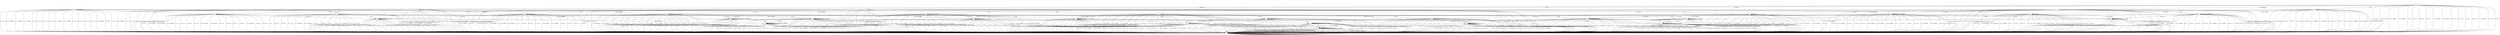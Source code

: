 digraph T4 {
0 [label="0"];
1 [label="1", shape=doublecircle];
2 [label="2"];
3 [label="3"];
4 [label="4"];
5 [label="5"];
6 [label="6"];
7 [label="7"];
8 [label="8"];
9 [label="9"];
10 [label="10"];
11 [label="11"];
12 [label="12"];
13 [label="13"];
14 [label="14"];
15 [label="15"];
16 [label="16"];
17 [label="17"];
18 [label="18"];
19 [label="19"];
20 [label="20"];
21 [label="21"];
22 [label="22"];
23 [label="23"];
24 [label="24"];
25 [label="25"];
26 [label="26"];
27 [label="27"];
28 [label="28"];
29 [label="29"];
30 [label="30"];
31 [label="31"];
32 [label="32"];
0 -> 0  [label="usr1_ni1_ne1"];
0 -> 0  [label="usr1_ai3_re3"];
0 -> 0  [label="usr3_ai3_VoidReply"];
0 -> 0  [label="usr2_ai2_VoidReply"];
0 -> 0  [label="ai1_ce2"];
0 -> 0  [label="usr1_ai3_VoidReply"];
0 -> 0  [label="ai1_ce1"];
0 -> 0  [label="ai1_ce4"];
0 -> 0  [label="usr1_ai2_re2"];
0 -> 0  [label="usr3_ai2_re2"];
0 -> 0  [label="usr3_ai3_re1"];
0 -> 0  [label="usr1_ni1_ne2"];
0 -> 0  [label="usr2_ai1_VoidReply"];
0 -> 0  [label="usr3_ai1_VoidReply"];
0 -> 0  [label="usr2_ai2_re1"];
0 -> 0  [label="usr1_ai2_VoidReply"];
0 -> 0  [label="usr1_ai3_re2"];
0 -> 0  [label="usr3_ai2_re1"];
0 -> 0  [label="usr3_ai3_re2"];
0 -> 0  [label="usr1_ai1_VoidReply"];
0 -> 0  [label="usr1_ai2_re1"];
0 -> 0  [label="usr2_ai2_re2"];
1 -> 0  [label="usr1_ni1_ne1"];
1 -> 1  [label="usr1_ai3_re3"];
1 -> 0  [label="usr3_ai3_VoidReply"];
1 -> 0  [label="usr2_ai2_VoidReply"];
1 -> 1  [label="ai1_ce2"];
1 -> 0  [label="usr1_ai3_VoidReply"];
1 -> 0  [label="ai1_ce1"];
1 -> 1  [label="ai1_ce4"];
1 -> 0  [label="usr1_ai2_re2"];
1 -> 1  [label="usr3_ai2_re2"];
1 -> 0  [label="usr3_ai3_re1"];
1 -> 0  [label="usr1_ni1_ne2"];
1 -> 0  [label="usr2_ai1_VoidReply"];
1 -> 0  [label="usr3_ai1_VoidReply"];
1 -> 0  [label="usr2_ai2_re1"];
1 -> 1  [label="usr1_ai2_VoidReply"];
1 -> 0  [label="usr1_ai3_re2"];
1 -> 0  [label="usr3_ai2_re1"];
1 -> 0  [label="usr3_ai3_re2"];
1 -> 0  [label="usr1_ai1_VoidReply"];
1 -> 0  [label="usr1_ai2_re1"];
1 -> 0  [label="usr2_ai2_re2"];
2 -> 0  [label="usr1_ni1_ne1"];
2 -> 1  [label="usr1_ai3_re3"];
2 -> 0  [label="usr3_ai3_VoidReply"];
2 -> 0  [label="usr2_ai2_VoidReply"];
2 -> 2  [label="ai1_ce2"];
2 -> 0  [label="usr1_ai3_VoidReply"];
2 -> 0  [label="ai1_ce1"];
2 -> 2  [label="ai1_ce4"];
2 -> 0  [label="usr1_ai2_re2"];
2 -> 2  [label="usr3_ai2_re2"];
2 -> 0  [label="usr3_ai3_re1"];
2 -> 0  [label="usr1_ni1_ne2"];
2 -> 0  [label="usr2_ai1_VoidReply"];
2 -> 0  [label="usr3_ai1_VoidReply"];
2 -> 0  [label="usr2_ai2_re1"];
2 -> 2  [label="usr1_ai2_VoidReply"];
2 -> 0  [label="usr1_ai3_re2"];
2 -> 0  [label="usr3_ai2_re1"];
2 -> 0  [label="usr3_ai3_re2"];
2 -> 0  [label="usr1_ai1_VoidReply"];
2 -> 0  [label="usr1_ai2_re1"];
2 -> 0  [label="usr2_ai2_re2"];
3 -> 0  [label="usr1_ni1_ne1"];
3 -> 3  [label="usr1_ai3_re3"];
3 -> 0  [label="usr3_ai3_VoidReply"];
3 -> 0  [label="usr2_ai2_VoidReply"];
3 -> 1  [label="ai1_ce2"];
3 -> 0  [label="usr1_ai3_VoidReply"];
3 -> 0  [label="ai1_ce1"];
3 -> 3  [label="ai1_ce4"];
3 -> 0  [label="usr1_ai2_re2"];
3 -> 3  [label="usr3_ai2_re2"];
3 -> 0  [label="usr3_ai3_re1"];
3 -> 0  [label="usr1_ni1_ne2"];
3 -> 0  [label="usr2_ai1_VoidReply"];
3 -> 0  [label="usr3_ai1_VoidReply"];
3 -> 0  [label="usr2_ai2_re1"];
3 -> 3  [label="usr1_ai2_VoidReply"];
3 -> 0  [label="usr1_ai3_re2"];
3 -> 0  [label="usr3_ai2_re1"];
3 -> 0  [label="usr3_ai3_re2"];
3 -> 0  [label="usr1_ai1_VoidReply"];
3 -> 0  [label="usr1_ai2_re1"];
3 -> 0  [label="usr2_ai2_re2"];
4 -> 0  [label="usr1_ni1_ne1"];
4 -> 4  [label="usr1_ai3_re3"];
4 -> 0  [label="usr3_ai3_VoidReply"];
4 -> 0  [label="usr2_ai2_VoidReply"];
4 -> 4  [label="ai1_ce2"];
4 -> 0  [label="usr1_ai3_VoidReply"];
4 -> 0  [label="ai1_ce1"];
4 -> 1  [label="ai1_ce4"];
4 -> 0  [label="usr1_ai2_re2"];
4 -> 4  [label="usr3_ai2_re2"];
4 -> 0  [label="usr3_ai3_re1"];
4 -> 0  [label="usr1_ni1_ne2"];
4 -> 0  [label="usr2_ai1_VoidReply"];
4 -> 0  [label="usr3_ai1_VoidReply"];
4 -> 0  [label="usr2_ai2_re1"];
4 -> 4  [label="usr1_ai2_VoidReply"];
4 -> 0  [label="usr1_ai3_re2"];
4 -> 0  [label="usr3_ai2_re1"];
4 -> 0  [label="usr3_ai3_re2"];
4 -> 0  [label="usr1_ai1_VoidReply"];
4 -> 0  [label="usr1_ai2_re1"];
4 -> 0  [label="usr2_ai2_re2"];
5 -> 0  [label="usr1_ni1_ne1"];
5 -> 5  [label="usr1_ai3_re3"];
5 -> 0  [label="usr3_ai3_VoidReply"];
5 -> 0  [label="usr2_ai2_VoidReply"];
5 -> 5  [label="ai1_ce2"];
5 -> 0  [label="usr1_ai3_VoidReply"];
5 -> 0  [label="ai1_ce1"];
5 -> 5  [label="ai1_ce4"];
5 -> 0  [label="usr1_ai2_re2"];
5 -> 1  [label="usr3_ai2_re2"];
5 -> 0  [label="usr3_ai3_re1"];
5 -> 0  [label="usr1_ni1_ne2"];
5 -> 0  [label="usr2_ai1_VoidReply"];
5 -> 0  [label="usr3_ai1_VoidReply"];
5 -> 0  [label="usr2_ai2_re1"];
5 -> 5  [label="usr1_ai2_VoidReply"];
5 -> 0  [label="usr1_ai3_re2"];
5 -> 0  [label="usr3_ai2_re1"];
5 -> 0  [label="usr3_ai3_re2"];
5 -> 0  [label="usr1_ai1_VoidReply"];
5 -> 0  [label="usr1_ai2_re1"];
5 -> 0  [label="usr2_ai2_re2"];
6 -> 0  [label="usr1_ni1_ne1"];
6 -> 6  [label="usr1_ai3_re3"];
6 -> 0  [label="usr3_ai3_VoidReply"];
6 -> 0  [label="usr2_ai2_VoidReply"];
6 -> 6  [label="ai1_ce2"];
6 -> 0  [label="usr1_ai3_VoidReply"];
6 -> 0  [label="ai1_ce1"];
6 -> 6  [label="ai1_ce4"];
6 -> 0  [label="usr1_ai2_re2"];
6 -> 6  [label="usr3_ai2_re2"];
6 -> 0  [label="usr3_ai3_re1"];
6 -> 0  [label="usr1_ni1_ne2"];
6 -> 0  [label="usr2_ai1_VoidReply"];
6 -> 0  [label="usr3_ai1_VoidReply"];
6 -> 0  [label="usr2_ai2_re1"];
6 -> 1  [label="usr1_ai2_VoidReply"];
6 -> 0  [label="usr1_ai3_re2"];
6 -> 0  [label="usr3_ai2_re1"];
6 -> 0  [label="usr3_ai3_re2"];
6 -> 0  [label="usr1_ai1_VoidReply"];
6 -> 0  [label="usr1_ai2_re1"];
6 -> 0  [label="usr2_ai2_re2"];
7 -> 0  [label="usr1_ni1_ne1"];
7 -> 4  [label="usr1_ai3_re3"];
7 -> 0  [label="usr3_ai3_VoidReply"];
7 -> 0  [label="usr2_ai2_VoidReply"];
7 -> 7  [label="ai1_ce2"];
7 -> 0  [label="usr1_ai3_VoidReply"];
7 -> 0  [label="ai1_ce1"];
7 -> 2  [label="ai1_ce4"];
7 -> 0  [label="usr1_ai2_re2"];
7 -> 7  [label="usr3_ai2_re2"];
7 -> 0  [label="usr3_ai3_re1"];
7 -> 0  [label="usr1_ni1_ne2"];
7 -> 0  [label="usr2_ai1_VoidReply"];
7 -> 0  [label="usr3_ai1_VoidReply"];
7 -> 0  [label="usr2_ai2_re1"];
7 -> 7  [label="usr1_ai2_VoidReply"];
7 -> 0  [label="usr1_ai3_re2"];
7 -> 0  [label="usr3_ai2_re1"];
7 -> 0  [label="usr3_ai3_re2"];
7 -> 0  [label="usr1_ai1_VoidReply"];
7 -> 0  [label="usr1_ai2_re1"];
7 -> 0  [label="usr2_ai2_re2"];
8 -> 0  [label="usr1_ni1_ne1"];
8 -> 8  [label="usr1_ai3_re3"];
8 -> 0  [label="usr3_ai3_VoidReply"];
8 -> 0  [label="usr2_ai2_VoidReply"];
8 -> 4  [label="ai1_ce2"];
8 -> 0  [label="usr1_ai3_VoidReply"];
8 -> 0  [label="ai1_ce1"];
8 -> 3  [label="ai1_ce4"];
8 -> 0  [label="usr1_ai2_re2"];
8 -> 8  [label="usr3_ai2_re2"];
8 -> 0  [label="usr3_ai3_re1"];
8 -> 0  [label="usr1_ni1_ne2"];
8 -> 0  [label="usr2_ai1_VoidReply"];
8 -> 0  [label="usr3_ai1_VoidReply"];
8 -> 0  [label="usr2_ai2_re1"];
8 -> 8  [label="usr1_ai2_VoidReply"];
8 -> 0  [label="usr1_ai3_re2"];
8 -> 0  [label="usr3_ai2_re1"];
8 -> 0  [label="usr3_ai3_re2"];
8 -> 0  [label="usr1_ai1_VoidReply"];
8 -> 0  [label="usr1_ai2_re1"];
8 -> 0  [label="usr2_ai2_re2"];
9 -> 0  [label="usr1_ni1_ne1"];
9 -> 9  [label="usr1_ai3_re3"];
9 -> 0  [label="usr3_ai3_VoidReply"];
9 -> 0  [label="usr2_ai2_VoidReply"];
9 -> 9  [label="ai1_ce2"];
9 -> 0  [label="usr1_ai3_VoidReply"];
9 -> 0  [label="ai1_ce1"];
9 -> 5  [label="ai1_ce4"];
9 -> 0  [label="usr1_ai2_re2"];
9 -> 4  [label="usr3_ai2_re2"];
9 -> 0  [label="usr3_ai3_re1"];
9 -> 0  [label="usr1_ni1_ne2"];
9 -> 0  [label="usr2_ai1_VoidReply"];
9 -> 0  [label="usr3_ai1_VoidReply"];
9 -> 0  [label="usr2_ai2_re1"];
9 -> 9  [label="usr1_ai2_VoidReply"];
9 -> 0  [label="usr1_ai3_re2"];
9 -> 0  [label="usr3_ai2_re1"];
9 -> 0  [label="usr3_ai3_re2"];
9 -> 0  [label="usr1_ai1_VoidReply"];
9 -> 0  [label="usr1_ai2_re1"];
9 -> 0  [label="usr2_ai2_re2"];
10 -> 0  [label="usr1_ni1_ne1"];
10 -> 10  [label="usr1_ai3_re3"];
10 -> 0  [label="usr3_ai3_VoidReply"];
10 -> 0  [label="usr2_ai2_VoidReply"];
10 -> 10  [label="ai1_ce2"];
10 -> 0  [label="usr1_ai3_VoidReply"];
10 -> 0  [label="ai1_ce1"];
10 -> 6  [label="ai1_ce4"];
10 -> 0  [label="usr1_ai2_re2"];
10 -> 10  [label="usr3_ai2_re2"];
10 -> 0  [label="usr3_ai3_re1"];
10 -> 0  [label="usr1_ni1_ne2"];
10 -> 0  [label="usr2_ai1_VoidReply"];
10 -> 0  [label="usr3_ai1_VoidReply"];
10 -> 0  [label="usr2_ai2_re1"];
10 -> 4  [label="usr1_ai2_VoidReply"];
10 -> 0  [label="usr1_ai3_re2"];
10 -> 0  [label="usr3_ai2_re1"];
10 -> 0  [label="usr3_ai3_re2"];
10 -> 0  [label="usr1_ai1_VoidReply"];
10 -> 0  [label="usr1_ai2_re1"];
10 -> 0  [label="usr2_ai2_re2"];
11 -> 0  [label="usr1_ni1_ne1"];
11 -> 5  [label="usr1_ai3_re3"];
11 -> 0  [label="usr3_ai3_VoidReply"];
11 -> 0  [label="usr2_ai2_VoidReply"];
11 -> 11  [label="ai1_ce2"];
11 -> 0  [label="usr1_ai3_VoidReply"];
11 -> 0  [label="ai1_ce1"];
11 -> 11  [label="ai1_ce4"];
11 -> 0  [label="usr1_ai2_re2"];
11 -> 2  [label="usr3_ai2_re2"];
11 -> 0  [label="usr3_ai3_re1"];
11 -> 0  [label="usr1_ni1_ne2"];
11 -> 0  [label="usr2_ai1_VoidReply"];
11 -> 0  [label="usr3_ai1_VoidReply"];
11 -> 0  [label="usr2_ai2_re1"];
11 -> 11  [label="usr1_ai2_VoidReply"];
11 -> 0  [label="usr1_ai3_re2"];
11 -> 0  [label="usr3_ai2_re1"];
11 -> 0  [label="usr3_ai3_re2"];
11 -> 0  [label="usr1_ai1_VoidReply"];
11 -> 0  [label="usr1_ai2_re1"];
11 -> 0  [label="usr2_ai2_re2"];
12 -> 0  [label="usr1_ni1_ne1"];
12 -> 12  [label="usr1_ai3_re3"];
12 -> 0  [label="usr3_ai3_VoidReply"];
12 -> 0  [label="usr2_ai2_VoidReply"];
12 -> 5  [label="ai1_ce2"];
12 -> 0  [label="usr1_ai3_VoidReply"];
12 -> 0  [label="ai1_ce1"];
12 -> 12  [label="ai1_ce4"];
12 -> 0  [label="usr1_ai2_re2"];
12 -> 3  [label="usr3_ai2_re2"];
12 -> 0  [label="usr3_ai3_re1"];
12 -> 0  [label="usr1_ni1_ne2"];
12 -> 0  [label="usr2_ai1_VoidReply"];
12 -> 0  [label="usr3_ai1_VoidReply"];
12 -> 0  [label="usr2_ai2_re1"];
12 -> 12  [label="usr1_ai2_VoidReply"];
12 -> 0  [label="usr1_ai3_re2"];
12 -> 0  [label="usr3_ai2_re1"];
12 -> 0  [label="usr3_ai3_re2"];
12 -> 0  [label="usr1_ai1_VoidReply"];
12 -> 0  [label="usr1_ai2_re1"];
12 -> 0  [label="usr2_ai2_re2"];
13 -> 0  [label="usr1_ni1_ne1"];
13 -> 13  [label="usr1_ai3_re3"];
13 -> 0  [label="usr3_ai3_VoidReply"];
13 -> 0  [label="usr2_ai2_VoidReply"];
13 -> 13  [label="ai1_ce2"];
13 -> 0  [label="usr1_ai3_VoidReply"];
13 -> 0  [label="ai1_ce1"];
13 -> 13  [label="ai1_ce4"];
13 -> 0  [label="usr1_ai2_re2"];
13 -> 6  [label="usr3_ai2_re2"];
13 -> 0  [label="usr3_ai3_re1"];
13 -> 0  [label="usr1_ni1_ne2"];
13 -> 0  [label="usr2_ai1_VoidReply"];
13 -> 0  [label="usr3_ai1_VoidReply"];
13 -> 0  [label="usr2_ai2_re1"];
13 -> 5  [label="usr1_ai2_VoidReply"];
13 -> 0  [label="usr1_ai3_re2"];
13 -> 0  [label="usr3_ai2_re1"];
13 -> 0  [label="usr3_ai3_re2"];
13 -> 0  [label="usr1_ai1_VoidReply"];
13 -> 0  [label="usr1_ai2_re1"];
13 -> 0  [label="usr2_ai2_re2"];
14 -> 0  [label="usr1_ni1_ne1"];
14 -> 3  [label="usr1_ai3_re3"];
14 -> 0  [label="usr3_ai3_VoidReply"];
14 -> 0  [label="usr2_ai2_VoidReply"];
14 -> 2  [label="ai1_ce2"];
14 -> 0  [label="usr1_ai3_VoidReply"];
14 -> 0  [label="ai1_ce1"];
14 -> 14  [label="ai1_ce4"];
14 -> 0  [label="usr1_ai2_re2"];
14 -> 14  [label="usr3_ai2_re2"];
14 -> 0  [label="usr3_ai3_re1"];
14 -> 0  [label="usr1_ni1_ne2"];
14 -> 0  [label="usr2_ai1_VoidReply"];
14 -> 0  [label="usr3_ai1_VoidReply"];
14 -> 0  [label="usr2_ai2_re1"];
14 -> 14  [label="usr1_ai2_VoidReply"];
14 -> 0  [label="usr1_ai3_re2"];
14 -> 0  [label="usr3_ai2_re1"];
14 -> 0  [label="usr3_ai3_re2"];
14 -> 0  [label="usr1_ai1_VoidReply"];
14 -> 0  [label="usr1_ai2_re1"];
14 -> 0  [label="usr2_ai2_re2"];
15 -> 0  [label="usr1_ni1_ne1"];
15 -> 15  [label="usr1_ai3_re3"];
15 -> 0  [label="usr3_ai3_VoidReply"];
15 -> 0  [label="usr2_ai2_VoidReply"];
15 -> 6  [label="ai1_ce2"];
15 -> 0  [label="usr1_ai3_VoidReply"];
15 -> 0  [label="ai1_ce1"];
15 -> 15  [label="ai1_ce4"];
15 -> 0  [label="usr1_ai2_re2"];
15 -> 15  [label="usr3_ai2_re2"];
15 -> 0  [label="usr3_ai3_re1"];
15 -> 0  [label="usr1_ni1_ne2"];
15 -> 0  [label="usr2_ai1_VoidReply"];
15 -> 0  [label="usr3_ai1_VoidReply"];
15 -> 0  [label="usr2_ai2_re1"];
15 -> 3  [label="usr1_ai2_VoidReply"];
15 -> 0  [label="usr1_ai3_re2"];
15 -> 0  [label="usr3_ai2_re1"];
15 -> 0  [label="usr3_ai3_re2"];
15 -> 0  [label="usr1_ai1_VoidReply"];
15 -> 0  [label="usr1_ai2_re1"];
15 -> 0  [label="usr2_ai2_re2"];
16 -> 0  [label="usr1_ni1_ne1"];
16 -> 6  [label="usr1_ai3_re3"];
16 -> 0  [label="usr3_ai3_VoidReply"];
16 -> 0  [label="usr2_ai2_VoidReply"];
16 -> 16  [label="ai1_ce2"];
16 -> 0  [label="usr1_ai3_VoidReply"];
16 -> 0  [label="ai1_ce1"];
16 -> 16  [label="ai1_ce4"];
16 -> 0  [label="usr1_ai2_re2"];
16 -> 16  [label="usr3_ai2_re2"];
16 -> 0  [label="usr3_ai3_re1"];
16 -> 0  [label="usr1_ni1_ne2"];
16 -> 0  [label="usr2_ai1_VoidReply"];
16 -> 0  [label="usr3_ai1_VoidReply"];
16 -> 0  [label="usr2_ai2_re1"];
16 -> 2  [label="usr1_ai2_VoidReply"];
16 -> 0  [label="usr1_ai3_re2"];
16 -> 0  [label="usr3_ai2_re1"];
16 -> 0  [label="usr3_ai3_re2"];
16 -> 0  [label="usr1_ai1_VoidReply"];
16 -> 0  [label="usr1_ai2_re1"];
16 -> 0  [label="usr2_ai2_re2"];
17 -> 0  [label="usr1_ni1_ne1"];
17 -> 8  [label="usr1_ai3_re3"];
17 -> 0  [label="usr3_ai3_VoidReply"];
17 -> 0  [label="usr2_ai2_VoidReply"];
17 -> 7  [label="ai1_ce2"];
17 -> 0  [label="usr1_ai3_VoidReply"];
17 -> 0  [label="ai1_ce1"];
17 -> 14  [label="ai1_ce4"];
17 -> 0  [label="usr1_ai2_re2"];
17 -> 17  [label="usr3_ai2_re2"];
17 -> 0  [label="usr3_ai3_re1"];
17 -> 0  [label="usr1_ni1_ne2"];
17 -> 0  [label="usr2_ai1_VoidReply"];
17 -> 0  [label="usr3_ai1_VoidReply"];
17 -> 0  [label="usr2_ai2_re1"];
17 -> 17  [label="usr1_ai2_VoidReply"];
17 -> 0  [label="usr1_ai3_re2"];
17 -> 0  [label="usr3_ai2_re1"];
17 -> 0  [label="usr3_ai3_re2"];
17 -> 0  [label="usr1_ai1_VoidReply"];
17 -> 0  [label="usr1_ai2_re1"];
17 -> 0  [label="usr2_ai2_re2"];
18 -> 0  [label="usr1_ni1_ne1"];
18 -> 9  [label="usr1_ai3_re3"];
18 -> 0  [label="usr3_ai3_VoidReply"];
18 -> 0  [label="usr2_ai2_VoidReply"];
18 -> 18  [label="ai1_ce2"];
18 -> 0  [label="usr1_ai3_VoidReply"];
18 -> 0  [label="ai1_ce1"];
18 -> 11  [label="ai1_ce4"];
18 -> 0  [label="usr1_ai2_re2"];
18 -> 7  [label="usr3_ai2_re2"];
18 -> 0  [label="usr3_ai3_re1"];
18 -> 0  [label="usr1_ni1_ne2"];
18 -> 0  [label="usr2_ai1_VoidReply"];
18 -> 0  [label="usr3_ai1_VoidReply"];
18 -> 0  [label="usr2_ai2_re1"];
18 -> 18  [label="usr1_ai2_VoidReply"];
18 -> 0  [label="usr1_ai3_re2"];
18 -> 0  [label="usr3_ai2_re1"];
18 -> 0  [label="usr3_ai3_re2"];
18 -> 0  [label="usr1_ai1_VoidReply"];
18 -> 0  [label="usr1_ai2_re1"];
18 -> 0  [label="usr2_ai2_re2"];
19 -> 0  [label="usr1_ni1_ne1"];
19 -> 10  [label="usr1_ai3_re3"];
19 -> 0  [label="usr3_ai3_VoidReply"];
19 -> 0  [label="usr2_ai2_VoidReply"];
19 -> 19  [label="ai1_ce2"];
19 -> 0  [label="usr1_ai3_VoidReply"];
19 -> 0  [label="ai1_ce1"];
19 -> 16  [label="ai1_ce4"];
19 -> 0  [label="usr1_ai2_re2"];
19 -> 19  [label="usr3_ai2_re2"];
19 -> 0  [label="usr3_ai3_re1"];
19 -> 0  [label="usr1_ni1_ne2"];
19 -> 0  [label="usr2_ai1_VoidReply"];
19 -> 0  [label="usr3_ai1_VoidReply"];
19 -> 0  [label="usr2_ai2_re1"];
19 -> 7  [label="usr1_ai2_VoidReply"];
19 -> 0  [label="usr1_ai3_re2"];
19 -> 0  [label="usr3_ai2_re1"];
19 -> 0  [label="usr3_ai3_re2"];
19 -> 0  [label="usr1_ai1_VoidReply"];
19 -> 0  [label="usr1_ai2_re1"];
19 -> 0  [label="usr2_ai2_re2"];
20 -> 0  [label="usr1_ni1_ne1"];
20 -> 20  [label="usr1_ai3_re3"];
20 -> 0  [label="usr3_ai3_VoidReply"];
20 -> 0  [label="usr2_ai2_VoidReply"];
20 -> 9  [label="ai1_ce2"];
20 -> 0  [label="usr1_ai3_VoidReply"];
20 -> 0  [label="ai1_ce1"];
20 -> 12  [label="ai1_ce4"];
20 -> 0  [label="usr1_ai2_re2"];
20 -> 8  [label="usr3_ai2_re2"];
20 -> 0  [label="usr3_ai3_re1"];
20 -> 0  [label="usr1_ni1_ne2"];
20 -> 0  [label="usr2_ai1_VoidReply"];
20 -> 0  [label="usr3_ai1_VoidReply"];
20 -> 0  [label="usr2_ai2_re1"];
20 -> 20  [label="usr1_ai2_VoidReply"];
20 -> 0  [label="usr1_ai3_re2"];
20 -> 0  [label="usr3_ai2_re1"];
20 -> 0  [label="usr3_ai3_re2"];
20 -> 0  [label="usr1_ai1_VoidReply"];
20 -> 0  [label="usr1_ai2_re1"];
20 -> 0  [label="usr2_ai2_re2"];
21 -> 0  [label="usr1_ni1_ne1"];
21 -> 21  [label="usr1_ai3_re3"];
21 -> 0  [label="usr3_ai3_VoidReply"];
21 -> 0  [label="usr2_ai2_VoidReply"];
21 -> 10  [label="ai1_ce2"];
21 -> 0  [label="usr1_ai3_VoidReply"];
21 -> 0  [label="ai1_ce1"];
21 -> 15  [label="ai1_ce4"];
21 -> 0  [label="usr1_ai2_re2"];
21 -> 21  [label="usr3_ai2_re2"];
21 -> 0  [label="usr3_ai3_re1"];
21 -> 0  [label="usr1_ni1_ne2"];
21 -> 0  [label="usr2_ai1_VoidReply"];
21 -> 0  [label="usr3_ai1_VoidReply"];
21 -> 0  [label="usr2_ai2_re1"];
21 -> 8  [label="usr1_ai2_VoidReply"];
21 -> 0  [label="usr1_ai3_re2"];
21 -> 0  [label="usr3_ai2_re1"];
21 -> 0  [label="usr3_ai3_re2"];
21 -> 0  [label="usr1_ai1_VoidReply"];
21 -> 0  [label="usr1_ai2_re1"];
21 -> 0  [label="usr2_ai2_re2"];
22 -> 0  [label="usr1_ni1_ne1"];
22 -> 12  [label="usr1_ai3_re3"];
22 -> 0  [label="usr3_ai3_VoidReply"];
22 -> 0  [label="usr2_ai2_VoidReply"];
22 -> 11  [label="ai1_ce2"];
22 -> 0  [label="usr1_ai3_VoidReply"];
22 -> 0  [label="ai1_ce1"];
22 -> 22  [label="ai1_ce4"];
22 -> 0  [label="usr1_ai2_re2"];
22 -> 14  [label="usr3_ai2_re2"];
22 -> 0  [label="usr3_ai3_re1"];
22 -> 0  [label="usr1_ni1_ne2"];
22 -> 0  [label="usr2_ai1_VoidReply"];
22 -> 0  [label="usr3_ai1_VoidReply"];
22 -> 0  [label="usr2_ai2_re1"];
22 -> 22  [label="usr1_ai2_VoidReply"];
22 -> 0  [label="usr1_ai3_re2"];
22 -> 0  [label="usr3_ai2_re1"];
22 -> 0  [label="usr3_ai3_re2"];
22 -> 0  [label="usr1_ai1_VoidReply"];
22 -> 0  [label="usr1_ai2_re1"];
22 -> 0  [label="usr2_ai2_re2"];
23 -> 0  [label="usr1_ni1_ne1"];
23 -> 13  [label="usr1_ai3_re3"];
23 -> 0  [label="usr3_ai3_VoidReply"];
23 -> 0  [label="usr2_ai2_VoidReply"];
23 -> 23  [label="ai1_ce2"];
23 -> 0  [label="usr1_ai3_VoidReply"];
23 -> 0  [label="ai1_ce1"];
23 -> 23  [label="ai1_ce4"];
23 -> 0  [label="usr1_ai2_re2"];
23 -> 16  [label="usr3_ai2_re2"];
23 -> 0  [label="usr3_ai3_re1"];
23 -> 0  [label="usr1_ni1_ne2"];
23 -> 0  [label="usr2_ai1_VoidReply"];
23 -> 0  [label="usr3_ai1_VoidReply"];
23 -> 0  [label="usr2_ai2_re1"];
23 -> 11  [label="usr1_ai2_VoidReply"];
23 -> 0  [label="usr1_ai3_re2"];
23 -> 0  [label="usr3_ai2_re1"];
23 -> 0  [label="usr3_ai3_re2"];
23 -> 0  [label="usr1_ai1_VoidReply"];
23 -> 0  [label="usr1_ai2_re1"];
23 -> 0  [label="usr2_ai2_re2"];
24 -> 0  [label="usr1_ni1_ne1"];
24 -> 24  [label="usr1_ai3_re3"];
24 -> 0  [label="usr3_ai3_VoidReply"];
24 -> 0  [label="usr2_ai2_VoidReply"];
24 -> 13  [label="ai1_ce2"];
24 -> 0  [label="usr1_ai3_VoidReply"];
24 -> 0  [label="ai1_ce1"];
24 -> 24  [label="ai1_ce4"];
24 -> 0  [label="usr1_ai2_re2"];
24 -> 15  [label="usr3_ai2_re2"];
24 -> 0  [label="usr3_ai3_re1"];
24 -> 0  [label="usr1_ni1_ne2"];
24 -> 0  [label="usr2_ai1_VoidReply"];
24 -> 0  [label="usr3_ai1_VoidReply"];
24 -> 0  [label="usr2_ai2_re1"];
24 -> 12  [label="usr1_ai2_VoidReply"];
24 -> 0  [label="usr1_ai3_re2"];
24 -> 0  [label="usr3_ai2_re1"];
24 -> 0  [label="usr3_ai3_re2"];
24 -> 0  [label="usr1_ai1_VoidReply"];
24 -> 0  [label="usr1_ai2_re1"];
24 -> 0  [label="usr2_ai2_re2"];
25 -> 0  [label="usr1_ni1_ne1"];
25 -> 15  [label="usr1_ai3_re3"];
25 -> 0  [label="usr3_ai3_VoidReply"];
25 -> 0  [label="usr2_ai2_VoidReply"];
25 -> 16  [label="ai1_ce2"];
25 -> 0  [label="usr1_ai3_VoidReply"];
25 -> 0  [label="ai1_ce1"];
25 -> 25  [label="ai1_ce4"];
25 -> 0  [label="usr1_ai2_re2"];
25 -> 25  [label="usr3_ai2_re2"];
25 -> 0  [label="usr3_ai3_re1"];
25 -> 0  [label="usr1_ni1_ne2"];
25 -> 0  [label="usr2_ai1_VoidReply"];
25 -> 0  [label="usr3_ai1_VoidReply"];
25 -> 0  [label="usr2_ai2_re1"];
25 -> 14  [label="usr1_ai2_VoidReply"];
25 -> 0  [label="usr1_ai3_re2"];
25 -> 0  [label="usr3_ai2_re1"];
25 -> 0  [label="usr3_ai3_re2"];
25 -> 0  [label="usr1_ai1_VoidReply"];
25 -> 0  [label="usr1_ai2_re1"];
25 -> 0  [label="usr2_ai2_re2"];
26 -> 0  [label="usr1_ni1_ne1"];
26 -> 21  [label="usr1_ai3_re3"];
26 -> 0  [label="usr3_ai3_VoidReply"];
26 -> 0  [label="usr2_ai2_VoidReply"];
26 -> 19  [label="ai1_ce2"];
26 -> 0  [label="usr1_ai3_VoidReply"];
26 -> 0  [label="ai1_ce1"];
26 -> 25  [label="ai1_ce4"];
26 -> 0  [label="usr1_ai2_re2"];
26 -> 26  [label="usr3_ai2_re2"];
26 -> 0  [label="usr3_ai3_re1"];
26 -> 0  [label="usr1_ni1_ne2"];
26 -> 0  [label="usr2_ai1_VoidReply"];
26 -> 0  [label="usr3_ai1_VoidReply"];
26 -> 0  [label="usr2_ai2_re1"];
26 -> 17  [label="usr1_ai2_VoidReply"];
26 -> 0  [label="usr1_ai3_re2"];
26 -> 0  [label="usr3_ai2_re1"];
26 -> 0  [label="usr3_ai3_re2"];
26 -> 0  [label="usr1_ai1_VoidReply"];
26 -> 0  [label="usr1_ai2_re1"];
26 -> 0  [label="usr2_ai2_re2"];
27 -> 0  [label="usr1_ni1_ne1"];
27 -> 32  [label="usr1_ai3_re3"];
27 -> 0  [label="usr3_ai3_VoidReply"];
27 -> 0  [label="usr2_ai2_VoidReply"];
27 -> 27  [label="ai1_ce2"];
27 -> 0  [label="usr1_ai3_VoidReply"];
27 -> 0  [label="ai1_ce1"];
27 -> 23  [label="ai1_ce4"];
27 -> 0  [label="usr1_ai2_re2"];
27 -> 19  [label="usr3_ai2_re2"];
27 -> 0  [label="usr3_ai3_re1"];
27 -> 0  [label="usr1_ni1_ne2"];
27 -> 0  [label="usr2_ai1_VoidReply"];
27 -> 0  [label="usr3_ai1_VoidReply"];
27 -> 0  [label="usr2_ai2_re1"];
27 -> 18  [label="usr1_ai2_VoidReply"];
27 -> 0  [label="usr1_ai3_re2"];
27 -> 0  [label="usr3_ai2_re1"];
27 -> 0  [label="usr3_ai3_re2"];
27 -> 0  [label="usr1_ai1_VoidReply"];
27 -> 0  [label="usr1_ai2_re1"];
27 -> 0  [label="usr2_ai2_re2"];
28 -> 0  [label="usr1_ni1_ne1"];
28 -> 28  [label="usr1_ai3_re3"];
28 -> 0  [label="usr3_ai3_VoidReply"];
28 -> 0  [label="usr2_ai2_VoidReply"];
28 -> 32  [label="ai1_ce2"];
28 -> 0  [label="usr1_ai3_VoidReply"];
28 -> 0  [label="ai1_ce1"];
28 -> 24  [label="ai1_ce4"];
28 -> 0  [label="usr1_ai2_re2"];
28 -> 21  [label="usr3_ai2_re2"];
28 -> 0  [label="usr3_ai3_re1"];
28 -> 0  [label="usr1_ni1_ne2"];
28 -> 0  [label="usr2_ai1_VoidReply"];
28 -> 0  [label="usr3_ai1_VoidReply"];
28 -> 0  [label="usr2_ai2_re1"];
28 -> 20  [label="usr1_ai2_VoidReply"];
28 -> 0  [label="usr1_ai3_re2"];
28 -> 0  [label="usr3_ai2_re1"];
28 -> 0  [label="usr3_ai3_re2"];
28 -> 0  [label="usr1_ai1_VoidReply"];
28 -> 0  [label="usr1_ai2_re1"];
28 -> 0  [label="usr2_ai2_re2"];
29 -> 0  [label="usr1_ni1_ne1"];
29 -> 20  [label="usr1_ai3_re3"];
29 -> 0  [label="usr3_ai3_VoidReply"];
29 -> 0  [label="usr2_ai2_VoidReply"];
29 -> 18  [label="ai1_ce2"];
29 -> 0  [label="usr1_ai3_VoidReply"];
29 -> 0  [label="ai1_ce1"];
29 -> 22  [label="ai1_ce4"];
29 -> 0  [label="usr1_ai2_re2"];
29 -> 17  [label="usr3_ai2_re2"];
29 -> 0  [label="usr3_ai3_re1"];
29 -> 0  [label="usr1_ni1_ne2"];
29 -> 0  [label="usr2_ai1_VoidReply"];
29 -> 0  [label="usr3_ai1_VoidReply"];
29 -> 0  [label="usr2_ai2_re1"];
29 -> 29  [label="usr1_ai2_VoidReply"];
29 -> 0  [label="usr1_ai3_re2"];
29 -> 0  [label="usr3_ai2_re1"];
29 -> 0  [label="usr3_ai3_re2"];
29 -> 0  [label="usr1_ai1_VoidReply"];
29 -> 0  [label="usr1_ai2_re1"];
29 -> 0  [label="usr2_ai2_re2"];
30 -> 0  [label="usr1_ni1_ne1"];
30 -> 24  [label="usr1_ai3_re3"];
30 -> 0  [label="usr3_ai3_VoidReply"];
30 -> 0  [label="usr2_ai2_VoidReply"];
30 -> 23  [label="ai1_ce2"];
30 -> 0  [label="usr1_ai3_VoidReply"];
30 -> 0  [label="ai1_ce1"];
30 -> 30  [label="ai1_ce4"];
30 -> 0  [label="usr1_ai2_re2"];
30 -> 25  [label="usr3_ai2_re2"];
30 -> 0  [label="usr3_ai3_re1"];
30 -> 0  [label="usr1_ni1_ne2"];
30 -> 0  [label="usr2_ai1_VoidReply"];
30 -> 0  [label="usr3_ai1_VoidReply"];
30 -> 0  [label="usr2_ai2_re1"];
30 -> 22  [label="usr1_ai2_VoidReply"];
30 -> 0  [label="usr1_ai3_re2"];
30 -> 0  [label="usr3_ai2_re1"];
30 -> 0  [label="usr3_ai3_re2"];
30 -> 0  [label="usr1_ai1_VoidReply"];
30 -> 0  [label="usr1_ai2_re1"];
30 -> 0  [label="usr2_ai2_re2"];
31 -> 0  [label="usr1_ni1_ne1"];
31 -> 28  [label="usr1_ai3_re3"];
31 -> 0  [label="usr3_ai3_VoidReply"];
31 -> 0  [label="usr2_ai2_VoidReply"];
31 -> 27  [label="ai1_ce2"];
31 -> 0  [label="usr1_ai3_VoidReply"];
31 -> 0  [label="ai1_ce1"];
31 -> 30  [label="ai1_ce4"];
31 -> 0  [label="usr1_ai2_re2"];
31 -> 26  [label="usr3_ai2_re2"];
31 -> 0  [label="usr3_ai3_re1"];
31 -> 0  [label="usr1_ni1_ne2"];
31 -> 0  [label="usr2_ai1_VoidReply"];
31 -> 0  [label="usr3_ai1_VoidReply"];
31 -> 0  [label="usr2_ai2_re1"];
31 -> 29  [label="usr1_ai2_VoidReply"];
31 -> 0  [label="usr1_ai3_re2"];
31 -> 0  [label="usr3_ai2_re1"];
31 -> 0  [label="usr3_ai3_re2"];
31 -> 0  [label="usr1_ai1_VoidReply"];
31 -> 0  [label="usr1_ai2_re1"];
31 -> 0  [label="usr2_ai2_re2"];
32 -> 0  [label="usr1_ni1_ne1"];
32 -> 32  [label="usr1_ai3_re3"];
32 -> 0  [label="usr3_ai3_VoidReply"];
32 -> 0  [label="usr2_ai2_VoidReply"];
32 -> 32  [label="ai1_ce2"];
32 -> 0  [label="usr1_ai3_VoidReply"];
32 -> 0  [label="ai1_ce1"];
32 -> 13  [label="ai1_ce4"];
32 -> 0  [label="usr1_ai2_re2"];
32 -> 10  [label="usr3_ai2_re2"];
32 -> 0  [label="usr3_ai3_re1"];
32 -> 0  [label="usr1_ni1_ne2"];
32 -> 0  [label="usr2_ai1_VoidReply"];
32 -> 0  [label="usr3_ai1_VoidReply"];
32 -> 0  [label="usr2_ai2_re1"];
32 -> 9  [label="usr1_ai2_VoidReply"];
32 -> 0  [label="usr1_ai3_re2"];
32 -> 0  [label="usr3_ai2_re1"];
32 -> 0  [label="usr3_ai3_re2"];
32 -> 0  [label="usr1_ai1_VoidReply"];
32 -> 0  [label="usr1_ai2_re1"];
32 -> 0  [label="usr2_ai2_re2"];
__start0 [label="", shape=none];
__start0 -> 31  [label=""];
}
